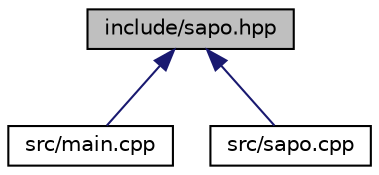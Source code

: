 digraph "include/sapo.hpp"
{
  edge [fontname="Helvetica",fontsize="10",labelfontname="Helvetica",labelfontsize="10"];
  node [fontname="Helvetica",fontsize="10",shape=record];
  Node4 [label="include/sapo.hpp",height=0.2,width=0.4,color="black", fillcolor="grey75", style="filled", fontcolor="black"];
  Node4 -> Node5 [dir="back",color="midnightblue",fontsize="10",style="solid"];
  Node5 [label="src/main.cpp",height=0.2,width=0.4,color="black", fillcolor="white", style="filled",URL="$main_8cpp.html",tooltip="Funcao principal do programa. "];
  Node4 -> Node6 [dir="back",color="midnightblue",fontsize="10",style="solid"];
  Node6 [label="src/sapo.cpp",height=0.2,width=0.4,color="black", fillcolor="white", style="filled",URL="$sapo_8cpp.html",tooltip="Implementacao da classe Sapo. "];
}
